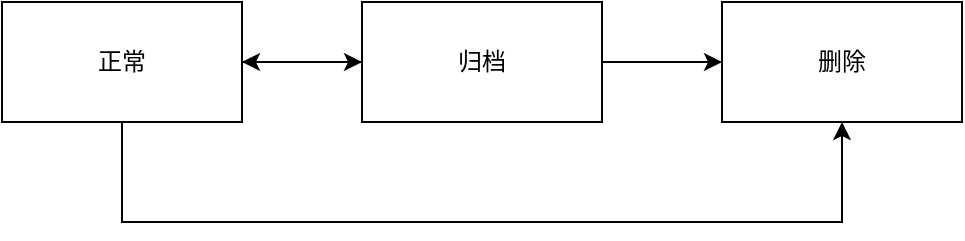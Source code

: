 <mxfile version="21.7.1" type="github">
  <diagram name="第 1 页" id="cQEL0Izx7vrAMa5zQ9rl">
    <mxGraphModel dx="954" dy="642" grid="1" gridSize="10" guides="1" tooltips="1" connect="1" arrows="1" fold="1" page="1" pageScale="1" pageWidth="827" pageHeight="1169" math="0" shadow="0">
      <root>
        <mxCell id="0" />
        <mxCell id="1" parent="0" />
        <mxCell id="CK03P8LkHSG50c27h__I-2" value="" style="edgeStyle=orthogonalEdgeStyle;rounded=0;orthogonalLoop=1;jettySize=auto;html=1;" edge="1" parent="1" source="YM1d6O6bsoZAi_-GL5vC-1" target="CK03P8LkHSG50c27h__I-1">
          <mxGeometry relative="1" as="geometry" />
        </mxCell>
        <mxCell id="CK03P8LkHSG50c27h__I-6" style="edgeStyle=orthogonalEdgeStyle;rounded=0;orthogonalLoop=1;jettySize=auto;html=1;entryX=0.5;entryY=0;entryDx=0;entryDy=0;exitX=0.5;exitY=0;exitDx=0;exitDy=0;" edge="1" parent="1" source="YM1d6O6bsoZAi_-GL5vC-1" target="CK03P8LkHSG50c27h__I-3">
          <mxGeometry relative="1" as="geometry">
            <Array as="points">
              <mxPoint x="220" y="220" />
              <mxPoint x="580" y="220" />
            </Array>
          </mxGeometry>
        </mxCell>
        <mxCell id="YM1d6O6bsoZAi_-GL5vC-1" value="正常" style="rounded=0;whiteSpace=wrap;html=1;direction=west;" parent="1" vertex="1">
          <mxGeometry x="160" y="110" width="120" height="60" as="geometry" />
        </mxCell>
        <mxCell id="CK03P8LkHSG50c27h__I-4" value="" style="edgeStyle=orthogonalEdgeStyle;rounded=0;orthogonalLoop=1;jettySize=auto;html=1;" edge="1" parent="1" source="CK03P8LkHSG50c27h__I-1" target="CK03P8LkHSG50c27h__I-3">
          <mxGeometry relative="1" as="geometry" />
        </mxCell>
        <mxCell id="CK03P8LkHSG50c27h__I-8" style="edgeStyle=orthogonalEdgeStyle;rounded=0;orthogonalLoop=1;jettySize=auto;html=1;" edge="1" parent="1" source="CK03P8LkHSG50c27h__I-1" target="YM1d6O6bsoZAi_-GL5vC-1">
          <mxGeometry relative="1" as="geometry" />
        </mxCell>
        <mxCell id="CK03P8LkHSG50c27h__I-1" value="归档" style="rounded=0;whiteSpace=wrap;html=1;direction=west;" vertex="1" parent="1">
          <mxGeometry x="340" y="110" width="120" height="60" as="geometry" />
        </mxCell>
        <mxCell id="CK03P8LkHSG50c27h__I-3" value="删除" style="rounded=0;whiteSpace=wrap;html=1;direction=west;" vertex="1" parent="1">
          <mxGeometry x="520" y="110" width="120" height="60" as="geometry" />
        </mxCell>
      </root>
    </mxGraphModel>
  </diagram>
</mxfile>
